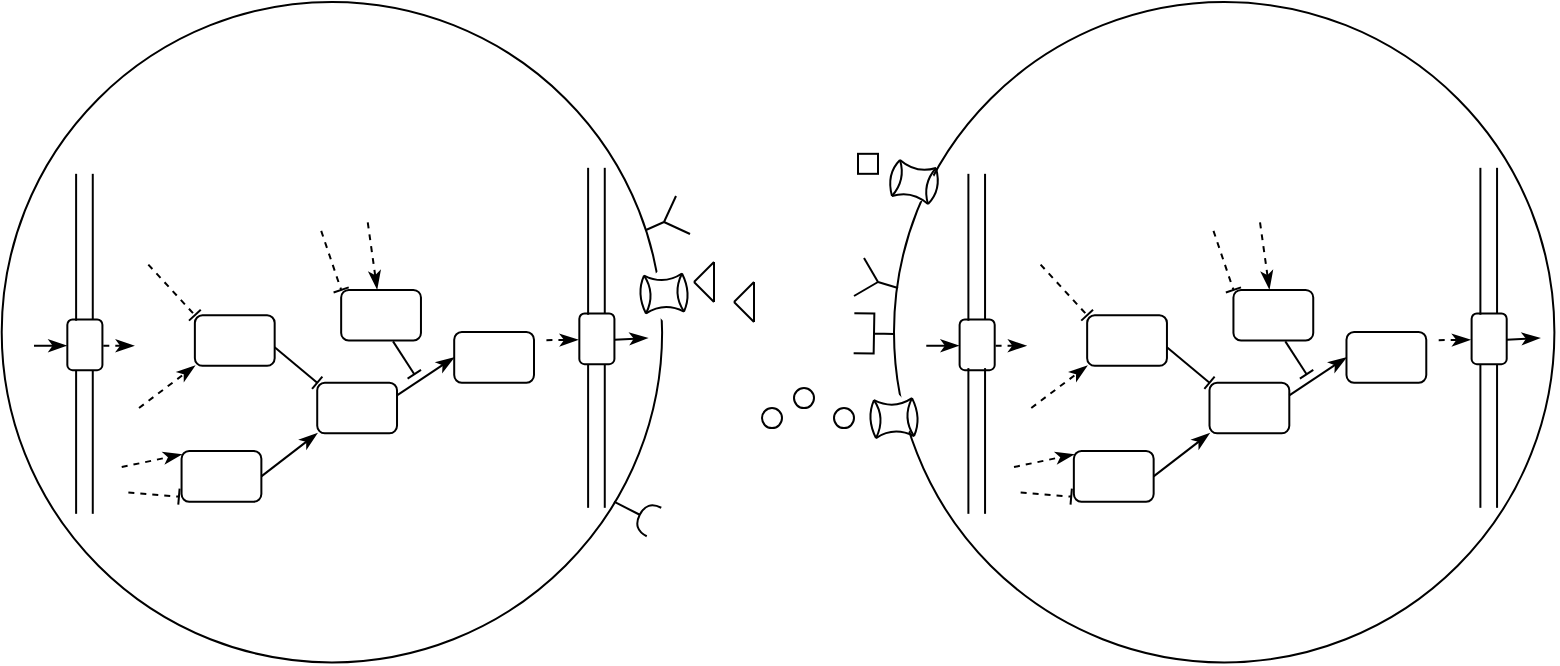 <mxfile version="21.3.5" type="github">
  <diagram name="Pagina-1" id="Wt9UrQJUb0UYPPKEyl78">
    <mxGraphModel dx="1018" dy="633" grid="1" gridSize="10" guides="1" tooltips="1" connect="1" arrows="1" fold="1" page="1" pageScale="1" pageWidth="827" pageHeight="1169" math="0" shadow="0">
      <root>
        <mxCell id="0" />
        <mxCell id="1" parent="0" />
        <mxCell id="3cHYdDrRVw5-Ya5xDgzx-100" value="" style="ellipse;whiteSpace=wrap;html=1;aspect=fixed;fillColor=default;" vertex="1" parent="1">
          <mxGeometry x="470.0" y="-0.004" width="330.2" height="330.2" as="geometry" />
        </mxCell>
        <mxCell id="3cHYdDrRVw5-Ya5xDgzx-36" value="" style="ellipse;whiteSpace=wrap;html=1;aspect=fixed;fillColor=default;" vertex="1" parent="1">
          <mxGeometry x="23.86" y="-0.004" width="330.2" height="330.2" as="geometry" />
        </mxCell>
        <mxCell id="3cHYdDrRVw5-Ya5xDgzx-17" value="" style="group" vertex="1" connectable="0" parent="1">
          <mxGeometry x="40" y="85.91" width="314.06" height="244.286" as="geometry" />
        </mxCell>
        <mxCell id="3cHYdDrRVw5-Ya5xDgzx-18" value="" style="endArrow=none;html=1;rounded=0;" edge="1" parent="3cHYdDrRVw5-Ya5xDgzx-17">
          <mxGeometry width="50" height="50" relative="1" as="geometry">
            <mxPoint x="21.053" y="170" as="sourcePoint" />
            <mxPoint x="21.053" y="97.143" as="targetPoint" />
          </mxGeometry>
        </mxCell>
        <mxCell id="3cHYdDrRVw5-Ya5xDgzx-19" value="" style="endArrow=none;html=1;rounded=0;" edge="1" parent="3cHYdDrRVw5-Ya5xDgzx-17">
          <mxGeometry width="50" height="50" relative="1" as="geometry">
            <mxPoint x="29.386" y="170" as="sourcePoint" />
            <mxPoint x="29.386" y="97.143" as="targetPoint" />
          </mxGeometry>
        </mxCell>
        <mxCell id="3cHYdDrRVw5-Ya5xDgzx-20" value="" style="group" vertex="1" connectable="0" parent="3cHYdDrRVw5-Ya5xDgzx-17">
          <mxGeometry x="43.86" y="24.286" width="270.2" height="220" as="geometry" />
        </mxCell>
        <mxCell id="3cHYdDrRVw5-Ya5xDgzx-21" style="edgeStyle=none;rounded=0;orthogonalLoop=1;jettySize=auto;html=1;exitX=0.65;exitY=1.017;exitDx=0;exitDy=0;endArrow=baseDash;endFill=0;exitPerimeter=0;" edge="1" parent="3cHYdDrRVw5-Ya5xDgzx-20" source="3cHYdDrRVw5-Ya5xDgzx-22">
          <mxGeometry relative="1" as="geometry">
            <mxPoint x="146.293" y="75.939" as="targetPoint" />
            <mxPoint x="136.319" y="59.063" as="sourcePoint" />
          </mxGeometry>
        </mxCell>
        <mxCell id="3cHYdDrRVw5-Ya5xDgzx-22" value="" style="rounded=1;whiteSpace=wrap;html=1;" vertex="1" parent="3cHYdDrRVw5-Ya5xDgzx-20">
          <mxGeometry x="109.72" y="33.751" width="39.898" height="25.313" as="geometry" />
        </mxCell>
        <mxCell id="3cHYdDrRVw5-Ya5xDgzx-23" value="" style="rounded=1;whiteSpace=wrap;html=1;" vertex="1" parent="3cHYdDrRVw5-Ya5xDgzx-20">
          <mxGeometry x="166.242" y="54.845" width="39.898" height="25.313" as="geometry" />
        </mxCell>
        <mxCell id="3cHYdDrRVw5-Ya5xDgzx-24" value="" style="rounded=1;whiteSpace=wrap;html=1;" vertex="1" parent="3cHYdDrRVw5-Ya5xDgzx-20">
          <mxGeometry x="97.75" y="80.158" width="39.898" height="25.313" as="geometry" />
        </mxCell>
        <mxCell id="3cHYdDrRVw5-Ya5xDgzx-25" style="edgeStyle=none;rounded=0;orthogonalLoop=1;jettySize=auto;html=1;exitX=1;exitY=0.25;exitDx=0;exitDy=0;entryX=0;entryY=0.5;entryDx=0;entryDy=0;endArrow=classicThin;endFill=1;" edge="1" parent="3cHYdDrRVw5-Ya5xDgzx-20" source="3cHYdDrRVw5-Ya5xDgzx-24" target="3cHYdDrRVw5-Ya5xDgzx-23">
          <mxGeometry relative="1" as="geometry">
            <mxPoint x="129.669" y="92.814" as="sourcePoint" />
            <mxPoint x="164.247" y="67.096" as="targetPoint" />
          </mxGeometry>
        </mxCell>
        <mxCell id="3cHYdDrRVw5-Ya5xDgzx-26" value="" style="rounded=1;whiteSpace=wrap;html=1;" vertex="1" parent="3cHYdDrRVw5-Ya5xDgzx-20">
          <mxGeometry x="36.573" y="46.407" width="39.898" height="25.313" as="geometry" />
        </mxCell>
        <mxCell id="3cHYdDrRVw5-Ya5xDgzx-27" style="rounded=0;orthogonalLoop=1;jettySize=auto;html=1;exitX=1;exitY=0.633;exitDx=0;exitDy=0;entryX=0;entryY=0;entryDx=0;entryDy=0;endArrow=baseDash;endFill=0;exitPerimeter=0;" edge="1" parent="3cHYdDrRVw5-Ya5xDgzx-20" source="3cHYdDrRVw5-Ya5xDgzx-26" target="3cHYdDrRVw5-Ya5xDgzx-24">
          <mxGeometry relative="1" as="geometry">
            <mxPoint x="103.07" y="84.376" as="targetPoint" />
            <mxPoint x="75.901" y="62.558" as="sourcePoint" />
          </mxGeometry>
        </mxCell>
        <mxCell id="3cHYdDrRVw5-Ya5xDgzx-28" value="" style="rounded=1;whiteSpace=wrap;html=1;" vertex="1" parent="3cHYdDrRVw5-Ya5xDgzx-20">
          <mxGeometry x="29.924" y="114.33" width="39.898" height="25.313" as="geometry" />
        </mxCell>
        <mxCell id="3cHYdDrRVw5-Ya5xDgzx-29" style="edgeStyle=none;rounded=0;orthogonalLoop=1;jettySize=auto;html=1;exitX=1;exitY=0.5;exitDx=0;exitDy=0;entryX=0;entryY=1;entryDx=0;entryDy=0;endArrow=classicThin;endFill=1;" edge="1" parent="3cHYdDrRVw5-Ya5xDgzx-20" source="3cHYdDrRVw5-Ya5xDgzx-28" target="3cHYdDrRVw5-Ya5xDgzx-24">
          <mxGeometry relative="1" as="geometry">
            <mxPoint x="69.251" y="127.288" as="sourcePoint" />
            <mxPoint x="106.965" y="104.747" as="targetPoint" />
          </mxGeometry>
        </mxCell>
        <mxCell id="3cHYdDrRVw5-Ya5xDgzx-30" style="rounded=0;orthogonalLoop=1;jettySize=auto;html=1;entryX=0;entryY=0;entryDx=0;entryDy=0;endArrow=baseDash;endFill=0;dashed=1;" edge="1" parent="3cHYdDrRVw5-Ya5xDgzx-20" target="3cHYdDrRVw5-Ya5xDgzx-22">
          <mxGeometry relative="1" as="geometry">
            <mxPoint x="101.075" y="84.376" as="targetPoint" />
            <mxPoint x="99.745" y="4.219" as="sourcePoint" />
          </mxGeometry>
        </mxCell>
        <mxCell id="3cHYdDrRVw5-Ya5xDgzx-31" style="rounded=0;orthogonalLoop=1;jettySize=auto;html=1;entryX=0;entryY=0;entryDx=0;entryDy=0;endArrow=baseDash;endFill=0;dashed=1;" edge="1" parent="3cHYdDrRVw5-Ya5xDgzx-20" target="3cHYdDrRVw5-Ya5xDgzx-26">
          <mxGeometry relative="1" as="geometry">
            <mxPoint x="113.045" y="37.969" as="targetPoint" />
            <mxPoint x="13.299" y="21.094" as="sourcePoint" />
          </mxGeometry>
        </mxCell>
        <mxCell id="3cHYdDrRVw5-Ya5xDgzx-32" style="rounded=0;orthogonalLoop=1;jettySize=auto;html=1;endArrow=baseDash;endFill=0;dashed=1;entryX=-0.033;entryY=0.9;entryDx=0;entryDy=0;entryPerimeter=0;" edge="1" parent="3cHYdDrRVw5-Ya5xDgzx-20" target="3cHYdDrRVw5-Ya5xDgzx-28">
          <mxGeometry relative="1" as="geometry">
            <mxPoint x="26.599" y="130.783" as="targetPoint" />
            <mxPoint x="3.325" y="135.002" as="sourcePoint" />
          </mxGeometry>
        </mxCell>
        <mxCell id="3cHYdDrRVw5-Ya5xDgzx-33" style="edgeStyle=none;rounded=0;orthogonalLoop=1;jettySize=auto;html=1;exitX=1;exitY=0.5;exitDx=0;exitDy=0;entryX=0;entryY=1;entryDx=0;entryDy=0;endArrow=classicThin;endFill=1;dashed=1;" edge="1" parent="3cHYdDrRVw5-Ya5xDgzx-20">
          <mxGeometry relative="1" as="geometry">
            <mxPoint x="8.645" y="92.814" as="sourcePoint" />
            <mxPoint x="36.573" y="71.72" as="targetPoint" />
          </mxGeometry>
        </mxCell>
        <mxCell id="3cHYdDrRVw5-Ya5xDgzx-34" style="edgeStyle=none;rounded=0;orthogonalLoop=1;jettySize=auto;html=1;entryX=0;entryY=1;entryDx=0;entryDy=0;endArrow=classicThin;endFill=1;dashed=1;" edge="1" parent="3cHYdDrRVw5-Ya5xDgzx-20">
          <mxGeometry relative="1" as="geometry">
            <mxPoint y="122.346" as="sourcePoint" />
            <mxPoint x="29.924" y="116.017" as="targetPoint" />
          </mxGeometry>
        </mxCell>
        <mxCell id="3cHYdDrRVw5-Ya5xDgzx-35" style="edgeStyle=none;rounded=0;orthogonalLoop=1;jettySize=auto;html=1;entryX=0.45;entryY=-0.017;entryDx=0;entryDy=0;endArrow=classicThin;endFill=1;dashed=1;entryPerimeter=0;" edge="1" parent="3cHYdDrRVw5-Ya5xDgzx-20" target="3cHYdDrRVw5-Ya5xDgzx-22">
          <mxGeometry relative="1" as="geometry">
            <mxPoint x="123.019" as="sourcePoint" />
            <mxPoint x="33.248" y="120.236" as="targetPoint" />
          </mxGeometry>
        </mxCell>
        <mxCell id="3cHYdDrRVw5-Ya5xDgzx-159" value="" style="endArrow=halfCircle;html=1;rounded=0;endFill=0;arcSize=59;startFill=0;" edge="1" parent="3cHYdDrRVw5-Ya5xDgzx-20">
          <mxGeometry width="50" height="50" relative="1" as="geometry">
            <mxPoint x="246.14" y="139.644" as="sourcePoint" />
            <mxPoint x="266.14" y="149.804" as="targetPoint" />
          </mxGeometry>
        </mxCell>
        <mxCell id="3cHYdDrRVw5-Ya5xDgzx-37" style="edgeStyle=none;rounded=0;orthogonalLoop=1;jettySize=auto;html=1;exitX=1.025;exitY=0.675;exitDx=0;exitDy=0;dashed=1;endArrow=classicThin;endFill=1;exitPerimeter=0;" edge="1" parent="3cHYdDrRVw5-Ya5xDgzx-17">
          <mxGeometry relative="1" as="geometry">
            <mxPoint x="50" y="86" as="targetPoint" />
            <mxPoint x="34.649" y="85.943" as="sourcePoint" />
          </mxGeometry>
        </mxCell>
        <mxCell id="3cHYdDrRVw5-Ya5xDgzx-38" value="" style="rounded=1;whiteSpace=wrap;html=1;" vertex="1" parent="3cHYdDrRVw5-Ya5xDgzx-17">
          <mxGeometry x="16.667" y="72.857" width="17.544" height="25.312" as="geometry" />
        </mxCell>
        <mxCell id="3cHYdDrRVw5-Ya5xDgzx-39" value="" style="endArrow=none;html=1;rounded=0;" edge="1" parent="3cHYdDrRVw5-Ya5xDgzx-17">
          <mxGeometry width="50" height="50" relative="1" as="geometry">
            <mxPoint x="21.053" y="73.464" as="sourcePoint" />
            <mxPoint x="21.053" as="targetPoint" />
          </mxGeometry>
        </mxCell>
        <mxCell id="3cHYdDrRVw5-Ya5xDgzx-40" style="edgeStyle=none;rounded=0;orthogonalLoop=1;jettySize=auto;html=1;entryX=-0.02;entryY=0.279;entryDx=0;entryDy=0;endArrow=classicThin;endFill=1;entryPerimeter=0;" edge="1" parent="3cHYdDrRVw5-Ya5xDgzx-17">
          <mxGeometry relative="1" as="geometry">
            <mxPoint y="86" as="sourcePoint" />
            <mxPoint x="16.316" y="85.919" as="targetPoint" />
          </mxGeometry>
        </mxCell>
        <mxCell id="3cHYdDrRVw5-Ya5xDgzx-41" value="" style="endArrow=none;html=1;rounded=0;" edge="1" parent="3cHYdDrRVw5-Ya5xDgzx-17">
          <mxGeometry width="50" height="50" relative="1" as="geometry">
            <mxPoint x="29.386" y="72.857" as="sourcePoint" />
            <mxPoint x="29.386" as="targetPoint" />
          </mxGeometry>
        </mxCell>
        <mxCell id="3cHYdDrRVw5-Ya5xDgzx-42" value="" style="endArrow=none;html=1;rounded=0;" edge="1" parent="1">
          <mxGeometry width="50" height="50" relative="1" as="geometry">
            <mxPoint x="317.053" y="252.91" as="sourcePoint" />
            <mxPoint x="317.053" y="180.053" as="targetPoint" />
          </mxGeometry>
        </mxCell>
        <mxCell id="3cHYdDrRVw5-Ya5xDgzx-43" value="" style="endArrow=none;html=1;rounded=0;" edge="1" parent="1">
          <mxGeometry width="50" height="50" relative="1" as="geometry">
            <mxPoint x="325.386" y="252.91" as="sourcePoint" />
            <mxPoint x="325.386" y="180.053" as="targetPoint" />
          </mxGeometry>
        </mxCell>
        <mxCell id="3cHYdDrRVw5-Ya5xDgzx-44" style="edgeStyle=none;rounded=0;orthogonalLoop=1;jettySize=auto;html=1;exitX=1;exitY=0.25;exitDx=0;exitDy=0;dashed=1;endArrow=classicThin;endFill=1;" edge="1" parent="1">
          <mxGeometry relative="1" as="geometry">
            <mxPoint x="312" y="168.91" as="targetPoint" />
            <mxPoint x="296.211" y="169.095" as="sourcePoint" />
          </mxGeometry>
        </mxCell>
        <mxCell id="3cHYdDrRVw5-Ya5xDgzx-45" value="" style="rounded=1;whiteSpace=wrap;html=1;" vertex="1" parent="1">
          <mxGeometry x="312.667" y="155.767" width="17.544" height="25.312" as="geometry" />
        </mxCell>
        <mxCell id="3cHYdDrRVw5-Ya5xDgzx-46" value="" style="endArrow=none;html=1;rounded=0;" edge="1" parent="1">
          <mxGeometry width="50" height="50" relative="1" as="geometry">
            <mxPoint x="317.053" y="156.374" as="sourcePoint" />
            <mxPoint x="317.053" y="82.91" as="targetPoint" />
          </mxGeometry>
        </mxCell>
        <mxCell id="3cHYdDrRVw5-Ya5xDgzx-47" value="" style="endArrow=none;html=1;rounded=0;" edge="1" parent="1">
          <mxGeometry width="50" height="50" relative="1" as="geometry">
            <mxPoint x="325.386" y="155.767" as="sourcePoint" />
            <mxPoint x="325.386" y="82.91" as="targetPoint" />
          </mxGeometry>
        </mxCell>
        <mxCell id="3cHYdDrRVw5-Ya5xDgzx-48" style="edgeStyle=none;rounded=0;orthogonalLoop=1;jettySize=auto;html=1;entryX=0;entryY=0.25;entryDx=0;entryDy=0;endArrow=classicThin;endFill=1;" edge="1" parent="1">
          <mxGeometry relative="1" as="geometry">
            <mxPoint x="330.21" y="168.83" as="sourcePoint" />
            <mxPoint x="346.877" y="168.015" as="targetPoint" />
          </mxGeometry>
        </mxCell>
        <mxCell id="3cHYdDrRVw5-Ya5xDgzx-81" value="" style="group" vertex="1" connectable="0" parent="1">
          <mxGeometry x="486.14" y="85.91" width="314.06" height="244.286" as="geometry" />
        </mxCell>
        <mxCell id="3cHYdDrRVw5-Ya5xDgzx-84" value="" style="group" vertex="1" connectable="0" parent="3cHYdDrRVw5-Ya5xDgzx-81">
          <mxGeometry x="43.86" y="24.286" width="270.2" height="220" as="geometry" />
        </mxCell>
        <mxCell id="3cHYdDrRVw5-Ya5xDgzx-85" style="edgeStyle=none;rounded=0;orthogonalLoop=1;jettySize=auto;html=1;exitX=0.65;exitY=1.017;exitDx=0;exitDy=0;endArrow=baseDash;endFill=0;exitPerimeter=0;" edge="1" parent="3cHYdDrRVw5-Ya5xDgzx-84" source="3cHYdDrRVw5-Ya5xDgzx-86">
          <mxGeometry relative="1" as="geometry">
            <mxPoint x="146.293" y="75.939" as="targetPoint" />
            <mxPoint x="136.319" y="59.063" as="sourcePoint" />
          </mxGeometry>
        </mxCell>
        <mxCell id="3cHYdDrRVw5-Ya5xDgzx-86" value="" style="rounded=1;whiteSpace=wrap;html=1;" vertex="1" parent="3cHYdDrRVw5-Ya5xDgzx-84">
          <mxGeometry x="109.72" y="33.751" width="39.898" height="25.313" as="geometry" />
        </mxCell>
        <mxCell id="3cHYdDrRVw5-Ya5xDgzx-87" value="" style="rounded=1;whiteSpace=wrap;html=1;" vertex="1" parent="3cHYdDrRVw5-Ya5xDgzx-84">
          <mxGeometry x="166.242" y="54.845" width="39.898" height="25.313" as="geometry" />
        </mxCell>
        <mxCell id="3cHYdDrRVw5-Ya5xDgzx-88" value="" style="rounded=1;whiteSpace=wrap;html=1;" vertex="1" parent="3cHYdDrRVw5-Ya5xDgzx-84">
          <mxGeometry x="97.75" y="80.158" width="39.898" height="25.313" as="geometry" />
        </mxCell>
        <mxCell id="3cHYdDrRVw5-Ya5xDgzx-89" style="edgeStyle=none;rounded=0;orthogonalLoop=1;jettySize=auto;html=1;exitX=1;exitY=0.25;exitDx=0;exitDy=0;entryX=0;entryY=0.5;entryDx=0;entryDy=0;endArrow=classicThin;endFill=1;" edge="1" parent="3cHYdDrRVw5-Ya5xDgzx-84" source="3cHYdDrRVw5-Ya5xDgzx-88" target="3cHYdDrRVw5-Ya5xDgzx-87">
          <mxGeometry relative="1" as="geometry">
            <mxPoint x="129.669" y="92.814" as="sourcePoint" />
            <mxPoint x="164.247" y="67.096" as="targetPoint" />
          </mxGeometry>
        </mxCell>
        <mxCell id="3cHYdDrRVw5-Ya5xDgzx-90" value="" style="rounded=1;whiteSpace=wrap;html=1;" vertex="1" parent="3cHYdDrRVw5-Ya5xDgzx-84">
          <mxGeometry x="36.573" y="46.407" width="39.898" height="25.313" as="geometry" />
        </mxCell>
        <mxCell id="3cHYdDrRVw5-Ya5xDgzx-91" style="rounded=0;orthogonalLoop=1;jettySize=auto;html=1;exitX=1;exitY=0.633;exitDx=0;exitDy=0;entryX=0;entryY=0;entryDx=0;entryDy=0;endArrow=baseDash;endFill=0;exitPerimeter=0;" edge="1" parent="3cHYdDrRVw5-Ya5xDgzx-84" source="3cHYdDrRVw5-Ya5xDgzx-90" target="3cHYdDrRVw5-Ya5xDgzx-88">
          <mxGeometry relative="1" as="geometry">
            <mxPoint x="103.07" y="84.376" as="targetPoint" />
            <mxPoint x="75.901" y="62.558" as="sourcePoint" />
          </mxGeometry>
        </mxCell>
        <mxCell id="3cHYdDrRVw5-Ya5xDgzx-92" value="" style="rounded=1;whiteSpace=wrap;html=1;" vertex="1" parent="3cHYdDrRVw5-Ya5xDgzx-84">
          <mxGeometry x="29.924" y="114.33" width="39.898" height="25.313" as="geometry" />
        </mxCell>
        <mxCell id="3cHYdDrRVw5-Ya5xDgzx-93" style="edgeStyle=none;rounded=0;orthogonalLoop=1;jettySize=auto;html=1;exitX=1;exitY=0.5;exitDx=0;exitDy=0;entryX=0;entryY=1;entryDx=0;entryDy=0;endArrow=classicThin;endFill=1;" edge="1" parent="3cHYdDrRVw5-Ya5xDgzx-84" source="3cHYdDrRVw5-Ya5xDgzx-92" target="3cHYdDrRVw5-Ya5xDgzx-88">
          <mxGeometry relative="1" as="geometry">
            <mxPoint x="69.251" y="127.288" as="sourcePoint" />
            <mxPoint x="106.965" y="104.747" as="targetPoint" />
          </mxGeometry>
        </mxCell>
        <mxCell id="3cHYdDrRVw5-Ya5xDgzx-94" style="rounded=0;orthogonalLoop=1;jettySize=auto;html=1;entryX=0;entryY=0;entryDx=0;entryDy=0;endArrow=baseDash;endFill=0;dashed=1;" edge="1" parent="3cHYdDrRVw5-Ya5xDgzx-84" target="3cHYdDrRVw5-Ya5xDgzx-86">
          <mxGeometry relative="1" as="geometry">
            <mxPoint x="101.075" y="84.376" as="targetPoint" />
            <mxPoint x="99.745" y="4.219" as="sourcePoint" />
          </mxGeometry>
        </mxCell>
        <mxCell id="3cHYdDrRVw5-Ya5xDgzx-95" style="rounded=0;orthogonalLoop=1;jettySize=auto;html=1;entryX=0;entryY=0;entryDx=0;entryDy=0;endArrow=baseDash;endFill=0;dashed=1;" edge="1" parent="3cHYdDrRVw5-Ya5xDgzx-84" target="3cHYdDrRVw5-Ya5xDgzx-90">
          <mxGeometry relative="1" as="geometry">
            <mxPoint x="113.045" y="37.969" as="targetPoint" />
            <mxPoint x="13.299" y="21.094" as="sourcePoint" />
          </mxGeometry>
        </mxCell>
        <mxCell id="3cHYdDrRVw5-Ya5xDgzx-96" style="rounded=0;orthogonalLoop=1;jettySize=auto;html=1;endArrow=baseDash;endFill=0;dashed=1;entryX=-0.033;entryY=0.9;entryDx=0;entryDy=0;entryPerimeter=0;" edge="1" parent="3cHYdDrRVw5-Ya5xDgzx-84" target="3cHYdDrRVw5-Ya5xDgzx-92">
          <mxGeometry relative="1" as="geometry">
            <mxPoint x="26.599" y="130.783" as="targetPoint" />
            <mxPoint x="3.325" y="135.002" as="sourcePoint" />
          </mxGeometry>
        </mxCell>
        <mxCell id="3cHYdDrRVw5-Ya5xDgzx-97" style="edgeStyle=none;rounded=0;orthogonalLoop=1;jettySize=auto;html=1;exitX=1;exitY=0.5;exitDx=0;exitDy=0;entryX=0;entryY=1;entryDx=0;entryDy=0;endArrow=classicThin;endFill=1;dashed=1;" edge="1" parent="3cHYdDrRVw5-Ya5xDgzx-84">
          <mxGeometry relative="1" as="geometry">
            <mxPoint x="8.645" y="92.814" as="sourcePoint" />
            <mxPoint x="36.573" y="71.72" as="targetPoint" />
          </mxGeometry>
        </mxCell>
        <mxCell id="3cHYdDrRVw5-Ya5xDgzx-98" style="edgeStyle=none;rounded=0;orthogonalLoop=1;jettySize=auto;html=1;entryX=0;entryY=1;entryDx=0;entryDy=0;endArrow=classicThin;endFill=1;dashed=1;" edge="1" parent="3cHYdDrRVw5-Ya5xDgzx-84">
          <mxGeometry relative="1" as="geometry">
            <mxPoint y="122.346" as="sourcePoint" />
            <mxPoint x="29.924" y="116.017" as="targetPoint" />
          </mxGeometry>
        </mxCell>
        <mxCell id="3cHYdDrRVw5-Ya5xDgzx-99" style="edgeStyle=none;rounded=0;orthogonalLoop=1;jettySize=auto;html=1;entryX=0.45;entryY=-0.017;entryDx=0;entryDy=0;endArrow=classicThin;endFill=1;dashed=1;entryPerimeter=0;" edge="1" parent="3cHYdDrRVw5-Ya5xDgzx-84" target="3cHYdDrRVw5-Ya5xDgzx-86">
          <mxGeometry relative="1" as="geometry">
            <mxPoint x="123.019" as="sourcePoint" />
            <mxPoint x="33.248" y="120.236" as="targetPoint" />
          </mxGeometry>
        </mxCell>
        <mxCell id="3cHYdDrRVw5-Ya5xDgzx-145" value="" style="group;fillColor=default;rotation=60;" vertex="1" connectable="0" parent="3cHYdDrRVw5-Ya5xDgzx-84">
          <mxGeometry x="-60.0" y="-30.196" width="20" height="20" as="geometry" />
        </mxCell>
        <mxCell id="3cHYdDrRVw5-Ya5xDgzx-146" value="" style="endArrow=none;html=1;rounded=0;curved=1;" edge="1" parent="3cHYdDrRVw5-Ya5xDgzx-145">
          <mxGeometry width="50" height="50" relative="1" as="geometry">
            <mxPoint x="-1" y="17" as="sourcePoint" />
            <mxPoint x="17" y="21" as="targetPoint" />
            <Array as="points">
              <mxPoint x="9" y="14" />
            </Array>
          </mxGeometry>
        </mxCell>
        <mxCell id="3cHYdDrRVw5-Ya5xDgzx-147" value="" style="endArrow=none;html=1;rounded=0;curved=1;" edge="1" parent="3cHYdDrRVw5-Ya5xDgzx-145">
          <mxGeometry width="50" height="50" relative="1" as="geometry">
            <mxPoint x="3" y="-1" as="sourcePoint" />
            <mxPoint x="21" y="3" as="targetPoint" />
            <Array as="points">
              <mxPoint x="11" y="6" />
            </Array>
          </mxGeometry>
        </mxCell>
        <mxCell id="3cHYdDrRVw5-Ya5xDgzx-148" value="" style="endArrow=none;html=1;rounded=0;curved=1;" edge="1" parent="3cHYdDrRVw5-Ya5xDgzx-145">
          <mxGeometry width="50" height="50" relative="1" as="geometry">
            <mxPoint x="3" y="-1" as="sourcePoint" />
            <mxPoint x="-1" y="17" as="targetPoint" />
            <Array as="points">
              <mxPoint x="6" y="9" />
            </Array>
          </mxGeometry>
        </mxCell>
        <mxCell id="3cHYdDrRVw5-Ya5xDgzx-149" value="" style="endArrow=none;html=1;rounded=0;curved=1;" edge="1" parent="3cHYdDrRVw5-Ya5xDgzx-145">
          <mxGeometry width="50" height="50" relative="1" as="geometry">
            <mxPoint x="3" y="-1" as="sourcePoint" />
            <mxPoint x="-1" y="17" as="targetPoint" />
            <Array as="points">
              <mxPoint x="-4" y="6" />
            </Array>
          </mxGeometry>
        </mxCell>
        <mxCell id="3cHYdDrRVw5-Ya5xDgzx-150" value="" style="endArrow=none;html=1;rounded=0;curved=1;" edge="1" parent="3cHYdDrRVw5-Ya5xDgzx-145">
          <mxGeometry width="50" height="50" relative="1" as="geometry">
            <mxPoint x="21" y="3" as="sourcePoint" />
            <mxPoint x="17" y="21" as="targetPoint" />
            <Array as="points">
              <mxPoint x="24" y="14" />
            </Array>
          </mxGeometry>
        </mxCell>
        <mxCell id="3cHYdDrRVw5-Ya5xDgzx-151" value="" style="endArrow=none;html=1;rounded=0;curved=1;" edge="1" parent="3cHYdDrRVw5-Ya5xDgzx-145">
          <mxGeometry width="50" height="50" relative="1" as="geometry">
            <mxPoint x="21" y="3" as="sourcePoint" />
            <mxPoint x="17" y="21" as="targetPoint" />
            <Array as="points">
              <mxPoint x="14" y="11" />
            </Array>
          </mxGeometry>
        </mxCell>
        <mxCell id="3cHYdDrRVw5-Ya5xDgzx-101" style="edgeStyle=none;rounded=0;orthogonalLoop=1;jettySize=auto;html=1;exitX=1.025;exitY=0.675;exitDx=0;exitDy=0;dashed=1;endArrow=classicThin;endFill=1;exitPerimeter=0;" edge="1" parent="3cHYdDrRVw5-Ya5xDgzx-81">
          <mxGeometry relative="1" as="geometry">
            <mxPoint x="50" y="86" as="targetPoint" />
            <mxPoint x="34.649" y="85.943" as="sourcePoint" />
          </mxGeometry>
        </mxCell>
        <mxCell id="3cHYdDrRVw5-Ya5xDgzx-102" value="" style="rounded=1;whiteSpace=wrap;html=1;" vertex="1" parent="3cHYdDrRVw5-Ya5xDgzx-81">
          <mxGeometry x="16.667" y="72.857" width="17.544" height="25.312" as="geometry" />
        </mxCell>
        <mxCell id="3cHYdDrRVw5-Ya5xDgzx-103" value="" style="endArrow=none;html=1;rounded=0;" edge="1" parent="3cHYdDrRVw5-Ya5xDgzx-81">
          <mxGeometry width="50" height="50" relative="1" as="geometry">
            <mxPoint x="21.053" y="73.464" as="sourcePoint" />
            <mxPoint x="21.053" as="targetPoint" />
          </mxGeometry>
        </mxCell>
        <mxCell id="3cHYdDrRVw5-Ya5xDgzx-104" style="edgeStyle=none;rounded=0;orthogonalLoop=1;jettySize=auto;html=1;entryX=-0.02;entryY=0.279;entryDx=0;entryDy=0;endArrow=classicThin;endFill=1;entryPerimeter=0;" edge="1" parent="3cHYdDrRVw5-Ya5xDgzx-81">
          <mxGeometry relative="1" as="geometry">
            <mxPoint y="86" as="sourcePoint" />
            <mxPoint x="16.316" y="85.919" as="targetPoint" />
          </mxGeometry>
        </mxCell>
        <mxCell id="3cHYdDrRVw5-Ya5xDgzx-105" value="" style="endArrow=none;html=1;rounded=0;" edge="1" parent="3cHYdDrRVw5-Ya5xDgzx-81">
          <mxGeometry width="50" height="50" relative="1" as="geometry">
            <mxPoint x="29.386" y="72.857" as="sourcePoint" />
            <mxPoint x="29.386" as="targetPoint" />
          </mxGeometry>
        </mxCell>
        <mxCell id="3cHYdDrRVw5-Ya5xDgzx-82" value="" style="endArrow=none;html=1;rounded=0;" edge="1" parent="3cHYdDrRVw5-Ya5xDgzx-81">
          <mxGeometry width="50" height="50" relative="1" as="geometry">
            <mxPoint x="21.053" y="170" as="sourcePoint" />
            <mxPoint x="21.053" y="97.143" as="targetPoint" />
          </mxGeometry>
        </mxCell>
        <mxCell id="3cHYdDrRVw5-Ya5xDgzx-83" value="" style="endArrow=none;html=1;rounded=0;" edge="1" parent="3cHYdDrRVw5-Ya5xDgzx-81">
          <mxGeometry width="50" height="50" relative="1" as="geometry">
            <mxPoint x="29.386" y="170" as="sourcePoint" />
            <mxPoint x="29.386" y="97.143" as="targetPoint" />
          </mxGeometry>
        </mxCell>
        <mxCell id="3cHYdDrRVw5-Ya5xDgzx-106" value="" style="endArrow=none;html=1;rounded=0;" edge="1" parent="1">
          <mxGeometry width="50" height="50" relative="1" as="geometry">
            <mxPoint x="763.193" y="252.91" as="sourcePoint" />
            <mxPoint x="763.193" y="180.053" as="targetPoint" />
          </mxGeometry>
        </mxCell>
        <mxCell id="3cHYdDrRVw5-Ya5xDgzx-107" value="" style="endArrow=none;html=1;rounded=0;" edge="1" parent="1">
          <mxGeometry width="50" height="50" relative="1" as="geometry">
            <mxPoint x="771.526" y="252.91" as="sourcePoint" />
            <mxPoint x="771.526" y="180.053" as="targetPoint" />
          </mxGeometry>
        </mxCell>
        <mxCell id="3cHYdDrRVw5-Ya5xDgzx-108" style="edgeStyle=none;rounded=0;orthogonalLoop=1;jettySize=auto;html=1;exitX=1;exitY=0.25;exitDx=0;exitDy=0;dashed=1;endArrow=classicThin;endFill=1;" edge="1" parent="1">
          <mxGeometry relative="1" as="geometry">
            <mxPoint x="758.14" y="168.91" as="targetPoint" />
            <mxPoint x="742.351" y="169.095" as="sourcePoint" />
          </mxGeometry>
        </mxCell>
        <mxCell id="3cHYdDrRVw5-Ya5xDgzx-109" value="" style="rounded=1;whiteSpace=wrap;html=1;" vertex="1" parent="1">
          <mxGeometry x="758.807" y="155.767" width="17.544" height="25.312" as="geometry" />
        </mxCell>
        <mxCell id="3cHYdDrRVw5-Ya5xDgzx-110" value="" style="endArrow=none;html=1;rounded=0;" edge="1" parent="1">
          <mxGeometry width="50" height="50" relative="1" as="geometry">
            <mxPoint x="763.193" y="156.374" as="sourcePoint" />
            <mxPoint x="763.193" y="82.91" as="targetPoint" />
          </mxGeometry>
        </mxCell>
        <mxCell id="3cHYdDrRVw5-Ya5xDgzx-111" value="" style="endArrow=none;html=1;rounded=0;" edge="1" parent="1">
          <mxGeometry width="50" height="50" relative="1" as="geometry">
            <mxPoint x="771.526" y="155.767" as="sourcePoint" />
            <mxPoint x="771.526" y="82.91" as="targetPoint" />
          </mxGeometry>
        </mxCell>
        <mxCell id="3cHYdDrRVw5-Ya5xDgzx-112" style="edgeStyle=none;rounded=0;orthogonalLoop=1;jettySize=auto;html=1;entryX=0;entryY=0.25;entryDx=0;entryDy=0;endArrow=classicThin;endFill=1;" edge="1" parent="1">
          <mxGeometry relative="1" as="geometry">
            <mxPoint x="776.35" y="168.83" as="sourcePoint" />
            <mxPoint x="793.017" y="168.015" as="targetPoint" />
          </mxGeometry>
        </mxCell>
        <mxCell id="3cHYdDrRVw5-Ya5xDgzx-117" value="" style="group;rotation=-21;" vertex="1" connectable="0" parent="1">
          <mxGeometry x="345" y="100" width="20" height="20" as="geometry" />
        </mxCell>
        <mxCell id="3cHYdDrRVw5-Ya5xDgzx-118" value="" style="endArrow=none;html=1;rounded=0;" edge="1" parent="3cHYdDrRVw5-Ya5xDgzx-117">
          <mxGeometry width="50" height="50" relative="1" as="geometry">
            <mxPoint x="1" y="14" as="sourcePoint" />
            <mxPoint x="10" y="10" as="targetPoint" />
          </mxGeometry>
        </mxCell>
        <mxCell id="3cHYdDrRVw5-Ya5xDgzx-119" value="" style="endArrow=none;html=1;rounded=0;" edge="1" parent="3cHYdDrRVw5-Ya5xDgzx-117">
          <mxGeometry width="50" height="50" relative="1" as="geometry">
            <mxPoint x="10" y="10" as="sourcePoint" />
            <mxPoint x="23" y="16" as="targetPoint" />
          </mxGeometry>
        </mxCell>
        <mxCell id="3cHYdDrRVw5-Ya5xDgzx-120" value="" style="endArrow=none;html=1;rounded=0;" edge="1" parent="3cHYdDrRVw5-Ya5xDgzx-117">
          <mxGeometry width="50" height="50" relative="1" as="geometry">
            <mxPoint x="10" y="10" as="sourcePoint" />
            <mxPoint x="16" y="-3" as="targetPoint" />
          </mxGeometry>
        </mxCell>
        <mxCell id="3cHYdDrRVw5-Ya5xDgzx-127" value="" style="group;fillColor=default;rotation=45;" vertex="1" connectable="0" parent="1">
          <mxGeometry x="345" y="135.77" width="20" height="20" as="geometry" />
        </mxCell>
        <mxCell id="3cHYdDrRVw5-Ya5xDgzx-121" value="" style="endArrow=none;html=1;rounded=0;curved=1;" edge="1" parent="3cHYdDrRVw5-Ya5xDgzx-127">
          <mxGeometry width="50" height="50" relative="1" as="geometry">
            <mxPoint x="1" y="20" as="sourcePoint" />
            <mxPoint x="20" y="19" as="targetPoint" />
            <Array as="points">
              <mxPoint x="10" y="14" />
            </Array>
          </mxGeometry>
        </mxCell>
        <mxCell id="3cHYdDrRVw5-Ya5xDgzx-122" value="" style="endArrow=none;html=1;rounded=0;curved=1;" edge="1" parent="3cHYdDrRVw5-Ya5xDgzx-127">
          <mxGeometry width="50" height="50" relative="1" as="geometry">
            <mxPoint y="1" as="sourcePoint" />
            <mxPoint x="19" as="targetPoint" />
            <Array as="points">
              <mxPoint x="10" y="6" />
            </Array>
          </mxGeometry>
        </mxCell>
        <mxCell id="3cHYdDrRVw5-Ya5xDgzx-123" value="" style="endArrow=none;html=1;rounded=0;curved=1;" edge="1" parent="3cHYdDrRVw5-Ya5xDgzx-127">
          <mxGeometry width="50" height="50" relative="1" as="geometry">
            <mxPoint y="1" as="sourcePoint" />
            <mxPoint x="1" y="20" as="targetPoint" />
            <Array as="points">
              <mxPoint x="6" y="10" />
            </Array>
          </mxGeometry>
        </mxCell>
        <mxCell id="3cHYdDrRVw5-Ya5xDgzx-124" value="" style="endArrow=none;html=1;rounded=0;curved=1;" edge="1" parent="3cHYdDrRVw5-Ya5xDgzx-127">
          <mxGeometry width="50" height="50" relative="1" as="geometry">
            <mxPoint y="1" as="sourcePoint" />
            <mxPoint x="1" y="20" as="targetPoint" />
            <Array as="points">
              <mxPoint x="-4" y="10" />
            </Array>
          </mxGeometry>
        </mxCell>
        <mxCell id="3cHYdDrRVw5-Ya5xDgzx-125" value="" style="endArrow=none;html=1;rounded=0;curved=1;" edge="1" parent="3cHYdDrRVw5-Ya5xDgzx-127">
          <mxGeometry width="50" height="50" relative="1" as="geometry">
            <mxPoint x="19" as="sourcePoint" />
            <mxPoint x="20" y="19" as="targetPoint" />
            <Array as="points">
              <mxPoint x="24" y="10" />
            </Array>
          </mxGeometry>
        </mxCell>
        <mxCell id="3cHYdDrRVw5-Ya5xDgzx-126" value="" style="endArrow=none;html=1;rounded=0;curved=1;" edge="1" parent="3cHYdDrRVw5-Ya5xDgzx-127">
          <mxGeometry width="50" height="50" relative="1" as="geometry">
            <mxPoint x="19" as="sourcePoint" />
            <mxPoint x="20" y="19" as="targetPoint" />
            <Array as="points">
              <mxPoint x="14" y="10" />
            </Array>
          </mxGeometry>
        </mxCell>
        <mxCell id="3cHYdDrRVw5-Ya5xDgzx-128" value="" style="group;fillColor=default;rotation=45;" vertex="1" connectable="0" parent="1">
          <mxGeometry x="460" y="198.05" width="20" height="20" as="geometry" />
        </mxCell>
        <mxCell id="3cHYdDrRVw5-Ya5xDgzx-129" value="" style="endArrow=none;html=1;rounded=0;curved=1;" edge="1" parent="3cHYdDrRVw5-Ya5xDgzx-128">
          <mxGeometry width="50" height="50" relative="1" as="geometry">
            <mxPoint x="1" y="20" as="sourcePoint" />
            <mxPoint x="20" y="19" as="targetPoint" />
            <Array as="points">
              <mxPoint x="10" y="14" />
            </Array>
          </mxGeometry>
        </mxCell>
        <mxCell id="3cHYdDrRVw5-Ya5xDgzx-130" value="" style="endArrow=none;html=1;rounded=0;curved=1;" edge="1" parent="3cHYdDrRVw5-Ya5xDgzx-128">
          <mxGeometry width="50" height="50" relative="1" as="geometry">
            <mxPoint y="1" as="sourcePoint" />
            <mxPoint x="19" as="targetPoint" />
            <Array as="points">
              <mxPoint x="10" y="6" />
            </Array>
          </mxGeometry>
        </mxCell>
        <mxCell id="3cHYdDrRVw5-Ya5xDgzx-131" value="" style="endArrow=none;html=1;rounded=0;curved=1;" edge="1" parent="3cHYdDrRVw5-Ya5xDgzx-128">
          <mxGeometry width="50" height="50" relative="1" as="geometry">
            <mxPoint y="1" as="sourcePoint" />
            <mxPoint x="1" y="20" as="targetPoint" />
            <Array as="points">
              <mxPoint x="6" y="10" />
            </Array>
          </mxGeometry>
        </mxCell>
        <mxCell id="3cHYdDrRVw5-Ya5xDgzx-132" value="" style="endArrow=none;html=1;rounded=0;curved=1;" edge="1" parent="3cHYdDrRVw5-Ya5xDgzx-128">
          <mxGeometry width="50" height="50" relative="1" as="geometry">
            <mxPoint y="1" as="sourcePoint" />
            <mxPoint x="1" y="20" as="targetPoint" />
            <Array as="points">
              <mxPoint x="-4" y="10" />
            </Array>
          </mxGeometry>
        </mxCell>
        <mxCell id="3cHYdDrRVw5-Ya5xDgzx-133" value="" style="endArrow=none;html=1;rounded=0;curved=1;" edge="1" parent="3cHYdDrRVw5-Ya5xDgzx-128">
          <mxGeometry width="50" height="50" relative="1" as="geometry">
            <mxPoint x="19" as="sourcePoint" />
            <mxPoint x="20" y="19" as="targetPoint" />
            <Array as="points">
              <mxPoint x="24" y="10" />
            </Array>
          </mxGeometry>
        </mxCell>
        <mxCell id="3cHYdDrRVw5-Ya5xDgzx-134" value="" style="endArrow=none;html=1;rounded=0;curved=1;" edge="1" parent="3cHYdDrRVw5-Ya5xDgzx-128">
          <mxGeometry width="50" height="50" relative="1" as="geometry">
            <mxPoint x="19" as="sourcePoint" />
            <mxPoint x="20" y="19" as="targetPoint" />
            <Array as="points">
              <mxPoint x="14" y="10" />
            </Array>
          </mxGeometry>
        </mxCell>
        <mxCell id="3cHYdDrRVw5-Ya5xDgzx-135" value="" style="ellipse;whiteSpace=wrap;html=1;aspect=fixed;" vertex="1" parent="1">
          <mxGeometry x="440" y="203.05" width="10" height="10" as="geometry" />
        </mxCell>
        <mxCell id="3cHYdDrRVw5-Ya5xDgzx-136" value="" style="group" vertex="1" connectable="0" parent="1">
          <mxGeometry x="370" y="130" width="10" height="20" as="geometry" />
        </mxCell>
        <mxCell id="3cHYdDrRVw5-Ya5xDgzx-137" value="" style="endArrow=none;html=1;rounded=0;" edge="1" parent="3cHYdDrRVw5-Ya5xDgzx-136">
          <mxGeometry width="50" height="50" relative="1" as="geometry">
            <mxPoint y="10" as="sourcePoint" />
            <mxPoint x="10" y="20" as="targetPoint" />
          </mxGeometry>
        </mxCell>
        <mxCell id="3cHYdDrRVw5-Ya5xDgzx-138" value="" style="endArrow=none;html=1;rounded=0;" edge="1" parent="3cHYdDrRVw5-Ya5xDgzx-136">
          <mxGeometry width="50" height="50" relative="1" as="geometry">
            <mxPoint y="10" as="sourcePoint" />
            <mxPoint x="10" as="targetPoint" />
          </mxGeometry>
        </mxCell>
        <mxCell id="3cHYdDrRVw5-Ya5xDgzx-139" value="" style="endArrow=none;html=1;rounded=0;" edge="1" parent="3cHYdDrRVw5-Ya5xDgzx-136">
          <mxGeometry width="50" height="50" relative="1" as="geometry">
            <mxPoint x="10" y="20" as="sourcePoint" />
            <mxPoint x="10" as="targetPoint" />
          </mxGeometry>
        </mxCell>
        <mxCell id="3cHYdDrRVw5-Ya5xDgzx-140" value="" style="group;rotation=-165;" vertex="1" connectable="0" parent="1">
          <mxGeometry x="452" y="130" width="20" height="20" as="geometry" />
        </mxCell>
        <mxCell id="3cHYdDrRVw5-Ya5xDgzx-141" value="" style="endArrow=none;html=1;rounded=0;" edge="1" parent="3cHYdDrRVw5-Ya5xDgzx-140">
          <mxGeometry width="50" height="50" relative="1" as="geometry">
            <mxPoint x="20" y="13" as="sourcePoint" />
            <mxPoint x="10" y="10" as="targetPoint" />
          </mxGeometry>
        </mxCell>
        <mxCell id="3cHYdDrRVw5-Ya5xDgzx-142" value="" style="endArrow=none;html=1;rounded=0;" edge="1" parent="3cHYdDrRVw5-Ya5xDgzx-140">
          <mxGeometry width="50" height="50" relative="1" as="geometry">
            <mxPoint x="10" y="10" as="sourcePoint" />
            <mxPoint x="3" y="-2" as="targetPoint" />
          </mxGeometry>
        </mxCell>
        <mxCell id="3cHYdDrRVw5-Ya5xDgzx-143" value="" style="endArrow=none;html=1;rounded=0;" edge="1" parent="3cHYdDrRVw5-Ya5xDgzx-140">
          <mxGeometry width="50" height="50" relative="1" as="geometry">
            <mxPoint x="10" y="10" as="sourcePoint" />
            <mxPoint x="-2" y="17" as="targetPoint" />
          </mxGeometry>
        </mxCell>
        <mxCell id="3cHYdDrRVw5-Ya5xDgzx-144" value="" style="verticalLabelPosition=bottom;align=center;dashed=0;html=1;verticalAlign=top;shape=mxgraph.pid.piping.hose_connection;pointerEvents=1;rotation=-179;" vertex="1" parent="1">
          <mxGeometry x="450" y="155.77" width="20" height="20" as="geometry" />
        </mxCell>
        <mxCell id="3cHYdDrRVw5-Ya5xDgzx-152" value="" style="whiteSpace=wrap;html=1;aspect=fixed;" vertex="1" parent="1">
          <mxGeometry x="452" y="75.91" width="10" height="10" as="geometry" />
        </mxCell>
        <mxCell id="3cHYdDrRVw5-Ya5xDgzx-153" value="" style="group" vertex="1" connectable="0" parent="1">
          <mxGeometry x="390" y="140" width="10" height="20" as="geometry" />
        </mxCell>
        <mxCell id="3cHYdDrRVw5-Ya5xDgzx-154" value="" style="endArrow=none;html=1;rounded=0;" edge="1" parent="3cHYdDrRVw5-Ya5xDgzx-153">
          <mxGeometry width="50" height="50" relative="1" as="geometry">
            <mxPoint y="10" as="sourcePoint" />
            <mxPoint x="10" y="20" as="targetPoint" />
          </mxGeometry>
        </mxCell>
        <mxCell id="3cHYdDrRVw5-Ya5xDgzx-155" value="" style="endArrow=none;html=1;rounded=0;" edge="1" parent="3cHYdDrRVw5-Ya5xDgzx-153">
          <mxGeometry width="50" height="50" relative="1" as="geometry">
            <mxPoint y="10" as="sourcePoint" />
            <mxPoint x="10" as="targetPoint" />
          </mxGeometry>
        </mxCell>
        <mxCell id="3cHYdDrRVw5-Ya5xDgzx-156" value="" style="endArrow=none;html=1;rounded=0;" edge="1" parent="3cHYdDrRVw5-Ya5xDgzx-153">
          <mxGeometry width="50" height="50" relative="1" as="geometry">
            <mxPoint x="10" y="20" as="sourcePoint" />
            <mxPoint x="10" as="targetPoint" />
          </mxGeometry>
        </mxCell>
        <mxCell id="3cHYdDrRVw5-Ya5xDgzx-157" value="" style="ellipse;whiteSpace=wrap;html=1;aspect=fixed;" vertex="1" parent="1">
          <mxGeometry x="420" y="193.05" width="10" height="10" as="geometry" />
        </mxCell>
        <mxCell id="3cHYdDrRVw5-Ya5xDgzx-158" value="" style="ellipse;whiteSpace=wrap;html=1;aspect=fixed;" vertex="1" parent="1">
          <mxGeometry x="404" y="203.05" width="10" height="10" as="geometry" />
        </mxCell>
      </root>
    </mxGraphModel>
  </diagram>
</mxfile>

